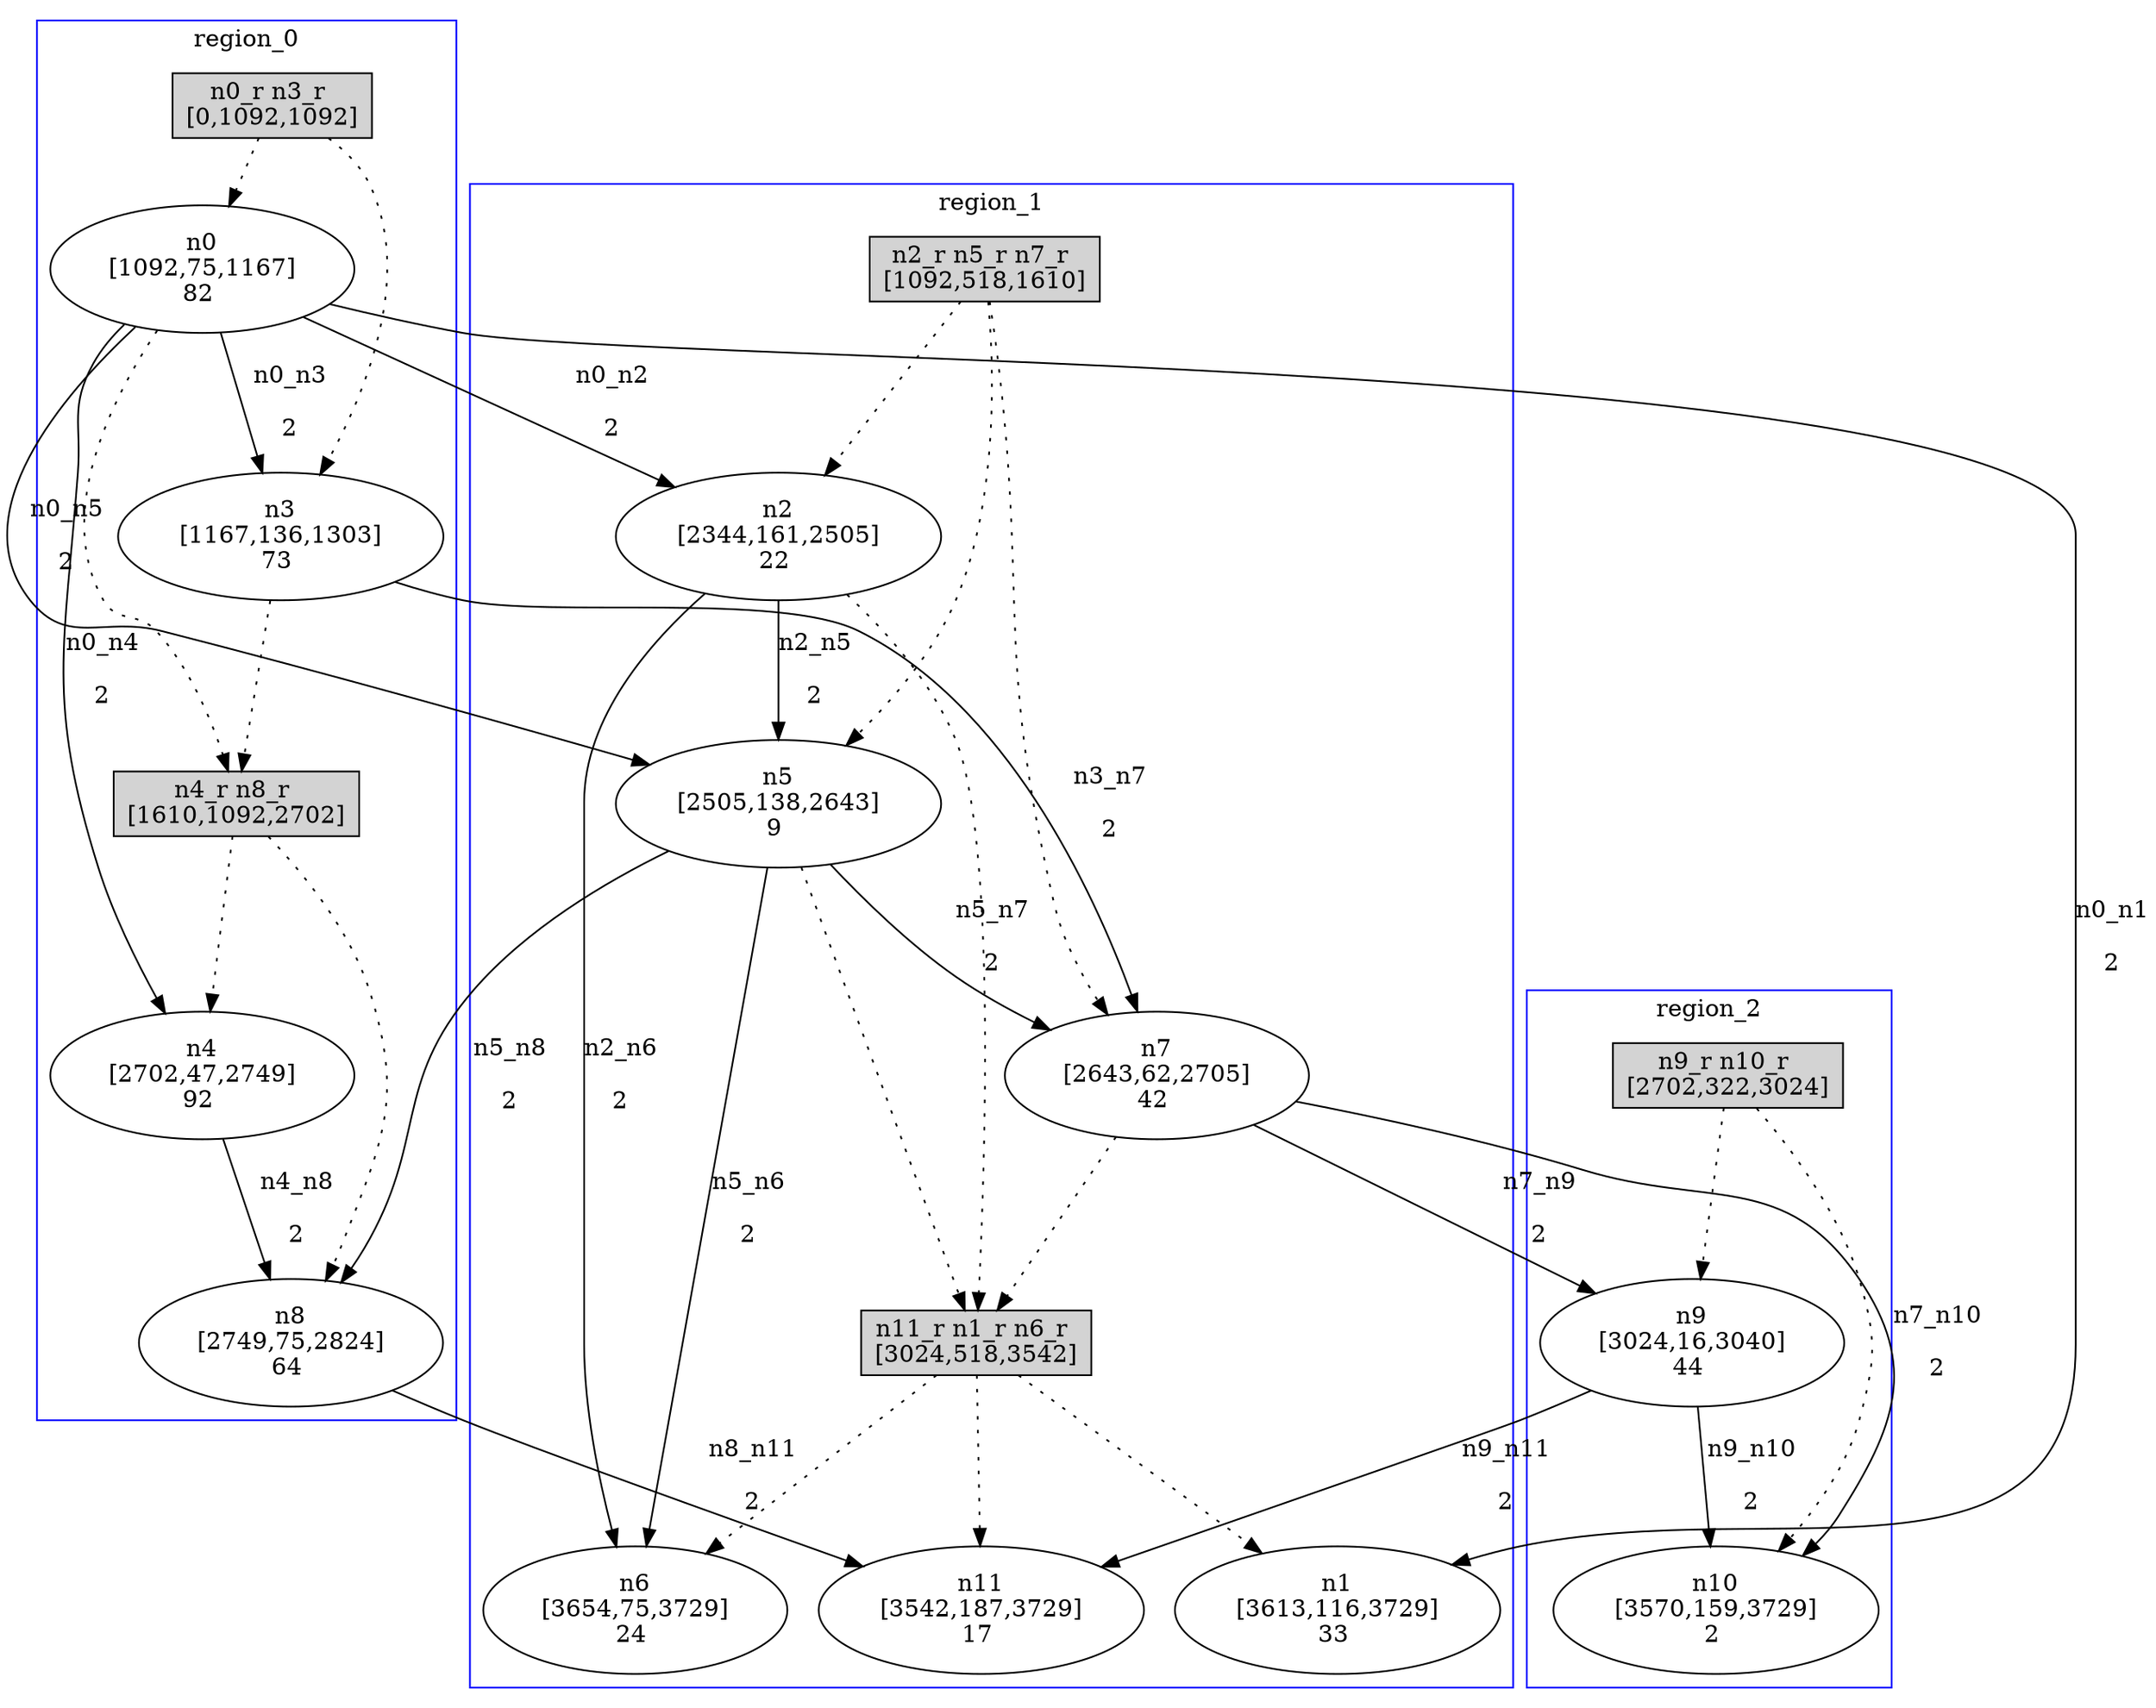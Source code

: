 //3-LSsolveMIPnSolStatus 2.
//4-SL 3729.
//5-LSsolveMIPsolveTime(double) 0.255584.
//6-reconfigurateNum(int) 5.
//7-reconfigurateTime(int) 3542.
digraph test_0 {
	size="28,40";
	subgraph cluster0 {
		stytle=filled;
		color=blue;
		label=region_0;
		reconfNode_0_1 [ shape = box, style = filled, label = "n0_r n3_r \n[0,1092,1092]" ];
		n0 [ label="n0\n[1092,75,1167]\n82 " ];
		n3 [ label="n3\n[1167,136,1303]\n73 " ];
		reconfNode_0_1 -> n0 [ style = dotted ];
		reconfNode_0_1 -> n3 [ style = dotted ];
		n0 -> reconfNode_0_2 [ style = dotted ];
		n3 -> reconfNode_0_2 [ style = dotted ];
		reconfNode_0_2 [ shape = box, style = filled, label = "n4_r n8_r \n[1610,1092,2702]" ];
		n4 [ label="n4\n[2702,47,2749]\n92 " ];
		n8 [ label="n8\n[2749,75,2824]\n64 " ];
		reconfNode_0_2 -> n4 [ style = dotted ];
		reconfNode_0_2 -> n8 [ style = dotted ];
	}
	subgraph cluster1 {
		stytle=filled;
		color=blue;
		label=region_1;
		reconfNode_1_1 [ shape = box, style = filled, label = "n2_r n5_r n7_r \n[1092,518,1610]" ];
		n2 [ label="n2\n[2344,161,2505]\n22 " ];
		n5 [ label="n5\n[2505,138,2643]\n9 " ];
		n7 [ label="n7\n[2643,62,2705]\n42 " ];
		reconfNode_1_1 -> n2 [ style = dotted ];
		reconfNode_1_1 -> n5 [ style = dotted ];
		reconfNode_1_1 -> n7 [ style = dotted ];
		n2 -> reconfNode_1_2 [ style = dotted ];
		n5 -> reconfNode_1_2 [ style = dotted ];
		n7 -> reconfNode_1_2 [ style = dotted ];
		reconfNode_1_2 [ shape = box, style = filled, label = "n11_r n1_r n6_r \n[3024,518,3542]" ];
		n11 [ label="n11\n[3542,187,3729]\n17 " ];
		n1 [ label="n1\n[3613,116,3729]\n33 " ];
		n6 [ label="n6\n[3654,75,3729]\n24 " ];
		reconfNode_1_2 -> n11 [ style = dotted ];
		reconfNode_1_2 -> n1 [ style = dotted ];
		reconfNode_1_2 -> n6 [ style = dotted ];
	}
	subgraph cluster2 {
		stytle=filled;
		color=blue;
		label=region_2;
		reconfNode_2_1 [ shape = box, style = filled, label = "n9_r n10_r \n[2702,322,3024]" ];
		n9 [ label="n9\n[3024,16,3040]\n44 " ];
		n10 [ label="n10\n[3570,159,3729]\n2 " ];
		reconfNode_2_1 -> n9 [ style = dotted ];
		reconfNode_2_1 -> n10 [ style = dotted ];
	}
	n0 -> n1 [ label="n0_n1\n2" ];
	n0 -> n2 [ label="n0_n2\n2" ];
	n0 -> n3 [ label="n0_n3\n2" ];
	n0 -> n4 [ label="n0_n4\n2" ];
	n0 -> n5 [ label="n0_n5\n2" ];
	n2 -> n5 [ label="n2_n5\n2" ];
	n2 -> n6 [ label="n2_n6\n2" ];
	n3 -> n7 [ label="n3_n7\n2" ];
	n4 -> n8 [ label="n4_n8\n2" ];
	n5 -> n6 [ label="n5_n6\n2" ];
	n5 -> n7 [ label="n5_n7\n2" ];
	n5 -> n8 [ label="n5_n8\n2" ];
	n7 -> n9 [ label="n7_n9\n2" ];
	n7 -> n10 [ label="n7_n10\n2" ];
	n8 -> n11 [ label="n8_n11\n2" ];
	n9 -> n10 [ label="n9_n10\n2" ];
	n9 -> n11 [ label="n9_n11\n2" ];
}
